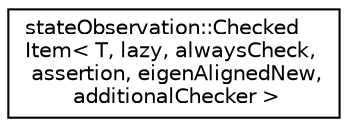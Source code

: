 digraph "Graphical Class Hierarchy"
{
 // LATEX_PDF_SIZE
  edge [fontname="Helvetica",fontsize="10",labelfontname="Helvetica",labelfontsize="10"];
  node [fontname="Helvetica",fontsize="10",shape=record];
  rankdir="LR";
  Node0 [label="stateObservation::Checked\lItem\< T, lazy, alwaysCheck,\l assertion, eigenAlignedNew,\l additionalChecker \>",height=0.2,width=0.4,color="black", fillcolor="white", style="filled",URL="$classstateObservation_1_1CheckedItem.html",tooltip="this is a structure allowing for automatically verifying that the item has been initialized or not...."];
}
